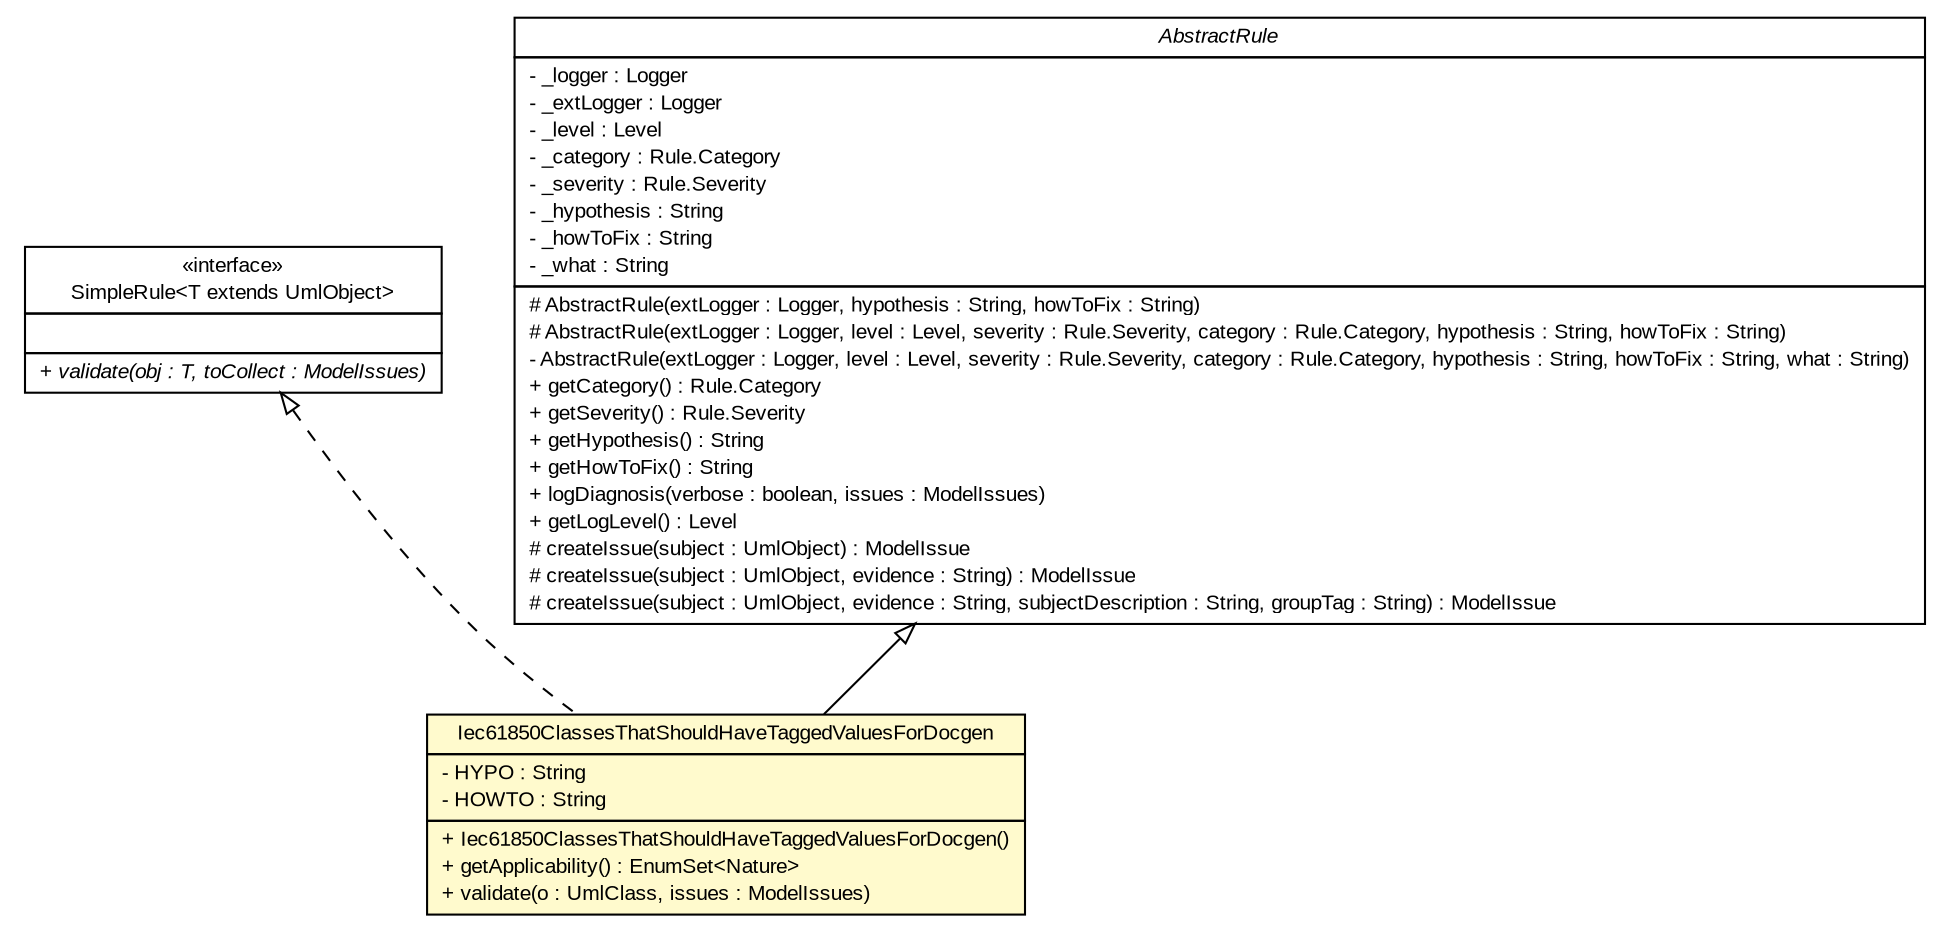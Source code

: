 #!/usr/local/bin/dot
#
# Class diagram 
# Generated by UMLGraph version R5_6_6-6-g3bdff0 (http://www.umlgraph.org/)
#

digraph G {
	edge [fontname="arial",fontsize=10,labelfontname="arial",labelfontsize=10];
	node [fontname="arial",fontsize=10,shape=plaintext];
	nodesep=0.25;
	ranksep=0.5;
	// org.tanjakostic.jcleancim.validation.SimpleRule<T extends org.tanjakostic.jcleancim.model.UmlObject>
	c79171 [label=<<table title="org.tanjakostic.jcleancim.validation.SimpleRule" border="0" cellborder="1" cellspacing="0" cellpadding="2" port="p" href="./SimpleRule.html">
		<tr><td><table border="0" cellspacing="0" cellpadding="1">
<tr><td align="center" balign="center"> &#171;interface&#187; </td></tr>
<tr><td align="center" balign="center"> SimpleRule&lt;T extends UmlObject&gt; </td></tr>
		</table></td></tr>
		<tr><td><table border="0" cellspacing="0" cellpadding="1">
<tr><td align="left" balign="left">  </td></tr>
		</table></td></tr>
		<tr><td><table border="0" cellspacing="0" cellpadding="1">
<tr><td align="left" balign="left"><font face="Arial Italic" point-size="10.0"> + validate(obj : T, toCollect : ModelIssues) </font></td></tr>
		</table></td></tr>
		</table>>, URL="./SimpleRule.html", fontname="arial", fontcolor="black", fontsize=10.0];
	// org.tanjakostic.jcleancim.validation.ClassValidator.Iec61850ClassesThatShouldHaveTaggedValuesForDocgen
	c79252 [label=<<table title="org.tanjakostic.jcleancim.validation.ClassValidator.Iec61850ClassesThatShouldHaveTaggedValuesForDocgen" border="0" cellborder="1" cellspacing="0" cellpadding="2" port="p" bgcolor="lemonChiffon" href="./ClassValidator.Iec61850ClassesThatShouldHaveTaggedValuesForDocgen.html">
		<tr><td><table border="0" cellspacing="0" cellpadding="1">
<tr><td align="center" balign="center"> Iec61850ClassesThatShouldHaveTaggedValuesForDocgen </td></tr>
		</table></td></tr>
		<tr><td><table border="0" cellspacing="0" cellpadding="1">
<tr><td align="left" balign="left"> - HYPO : String </td></tr>
<tr><td align="left" balign="left"> - HOWTO : String </td></tr>
		</table></td></tr>
		<tr><td><table border="0" cellspacing="0" cellpadding="1">
<tr><td align="left" balign="left"> + Iec61850ClassesThatShouldHaveTaggedValuesForDocgen() </td></tr>
<tr><td align="left" balign="left"> + getApplicability() : EnumSet&lt;Nature&gt; </td></tr>
<tr><td align="left" balign="left"> + validate(o : UmlClass, issues : ModelIssues) </td></tr>
		</table></td></tr>
		</table>>, URL="./ClassValidator.Iec61850ClassesThatShouldHaveTaggedValuesForDocgen.html", fontname="arial", fontcolor="black", fontsize=10.0];
	// org.tanjakostic.jcleancim.validation.AbstractRule
	c79333 [label=<<table title="org.tanjakostic.jcleancim.validation.AbstractRule" border="0" cellborder="1" cellspacing="0" cellpadding="2" port="p" href="./AbstractRule.html">
		<tr><td><table border="0" cellspacing="0" cellpadding="1">
<tr><td align="center" balign="center"><font face="Arial Italic"> AbstractRule </font></td></tr>
		</table></td></tr>
		<tr><td><table border="0" cellspacing="0" cellpadding="1">
<tr><td align="left" balign="left"> - _logger : Logger </td></tr>
<tr><td align="left" balign="left"> - _extLogger : Logger </td></tr>
<tr><td align="left" balign="left"> - _level : Level </td></tr>
<tr><td align="left" balign="left"> - _category : Rule.Category </td></tr>
<tr><td align="left" balign="left"> - _severity : Rule.Severity </td></tr>
<tr><td align="left" balign="left"> - _hypothesis : String </td></tr>
<tr><td align="left" balign="left"> - _howToFix : String </td></tr>
<tr><td align="left" balign="left"> - _what : String </td></tr>
		</table></td></tr>
		<tr><td><table border="0" cellspacing="0" cellpadding="1">
<tr><td align="left" balign="left"> # AbstractRule(extLogger : Logger, hypothesis : String, howToFix : String) </td></tr>
<tr><td align="left" balign="left"> # AbstractRule(extLogger : Logger, level : Level, severity : Rule.Severity, category : Rule.Category, hypothesis : String, howToFix : String) </td></tr>
<tr><td align="left" balign="left"> - AbstractRule(extLogger : Logger, level : Level, severity : Rule.Severity, category : Rule.Category, hypothesis : String, howToFix : String, what : String) </td></tr>
<tr><td align="left" balign="left"> + getCategory() : Rule.Category </td></tr>
<tr><td align="left" balign="left"> + getSeverity() : Rule.Severity </td></tr>
<tr><td align="left" balign="left"> + getHypothesis() : String </td></tr>
<tr><td align="left" balign="left"> + getHowToFix() : String </td></tr>
<tr><td align="left" balign="left"> + logDiagnosis(verbose : boolean, issues : ModelIssues) </td></tr>
<tr><td align="left" balign="left"> + getLogLevel() : Level </td></tr>
<tr><td align="left" balign="left"> # createIssue(subject : UmlObject) : ModelIssue </td></tr>
<tr><td align="left" balign="left"> # createIssue(subject : UmlObject, evidence : String) : ModelIssue </td></tr>
<tr><td align="left" balign="left"> # createIssue(subject : UmlObject, evidence : String, subjectDescription : String, groupTag : String) : ModelIssue </td></tr>
		</table></td></tr>
		</table>>, URL="./AbstractRule.html", fontname="arial", fontcolor="black", fontsize=10.0];
	//org.tanjakostic.jcleancim.validation.ClassValidator.Iec61850ClassesThatShouldHaveTaggedValuesForDocgen extends org.tanjakostic.jcleancim.validation.AbstractRule
	c79333:p -> c79252:p [dir=back,arrowtail=empty];
	//org.tanjakostic.jcleancim.validation.ClassValidator.Iec61850ClassesThatShouldHaveTaggedValuesForDocgen implements org.tanjakostic.jcleancim.validation.SimpleRule<T extends org.tanjakostic.jcleancim.model.UmlObject>
	c79171:p -> c79252:p [dir=back,arrowtail=empty,style=dashed];
}

